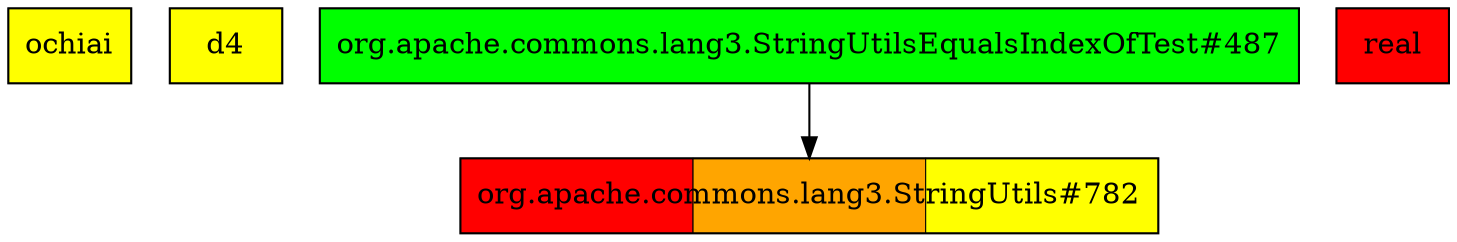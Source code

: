 digraph enhanced {
	"ochiai" [style=striped shape=box fillcolor="yellow"];
	"d4" [style=striped shape=box fillcolor="yellow"];
	"org.apache.commons.lang3.StringUtilsEqualsIndexOfTest#487" [style=striped shape=box fillcolor="green"];
	"org.apache.commons.lang3.StringUtils#782" [style=striped shape=box fillcolor="red:orange:yellow"];
	"real" [style=striped shape=box fillcolor="red"];
	"org.apache.commons.lang3.StringUtilsEqualsIndexOfTest#487" -> "org.apache.commons.lang3.StringUtils#782";
}
